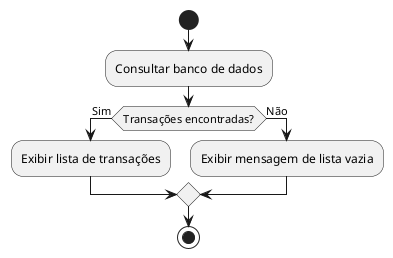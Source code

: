 @startuml
start

:Consultar banco de dados;
if (Transações encontradas?) then (Sim)
  :Exibir lista de transações;
else (Não)
  :Exibir mensagem de lista vazia;
endif

stop
@enduml